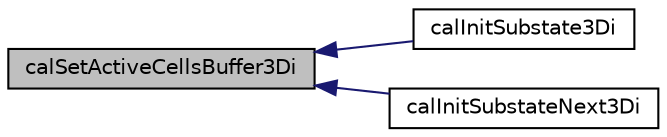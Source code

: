 digraph "calSetActiveCellsBuffer3Di"
{
  edge [fontname="Helvetica",fontsize="10",labelfontname="Helvetica",labelfontsize="10"];
  node [fontname="Helvetica",fontsize="10",shape=record];
  rankdir="LR";
  Node1 [label="calSetActiveCellsBuffer3Di",height=0.2,width=0.4,color="black", fillcolor="grey75", style="filled" fontcolor="black"];
  Node1 -> Node2 [dir="back",color="midnightblue",fontsize="10",style="solid",fontname="Helvetica"];
  Node2 [label="calInitSubstate3Di",height=0.2,width=0.4,color="black", fillcolor="white", style="filled",URL="$cal3_d_8h.html#a602bb2fedc3ab2db8acc9c237d29543b",tooltip="Initializes a integer substate a constant value; both the current and next matrices are initialized..."];
  Node1 -> Node3 [dir="back",color="midnightblue",fontsize="10",style="solid",fontname="Helvetica"];
  Node3 [label="calInitSubstateNext3Di",height=0.2,width=0.4,color="black", fillcolor="white", style="filled",URL="$cal3_d_8h.html#a643a5281094d009c8fba50ec3f630927",tooltip="Initializes a the next buffer of an integer substate to a constant value. "];
}
